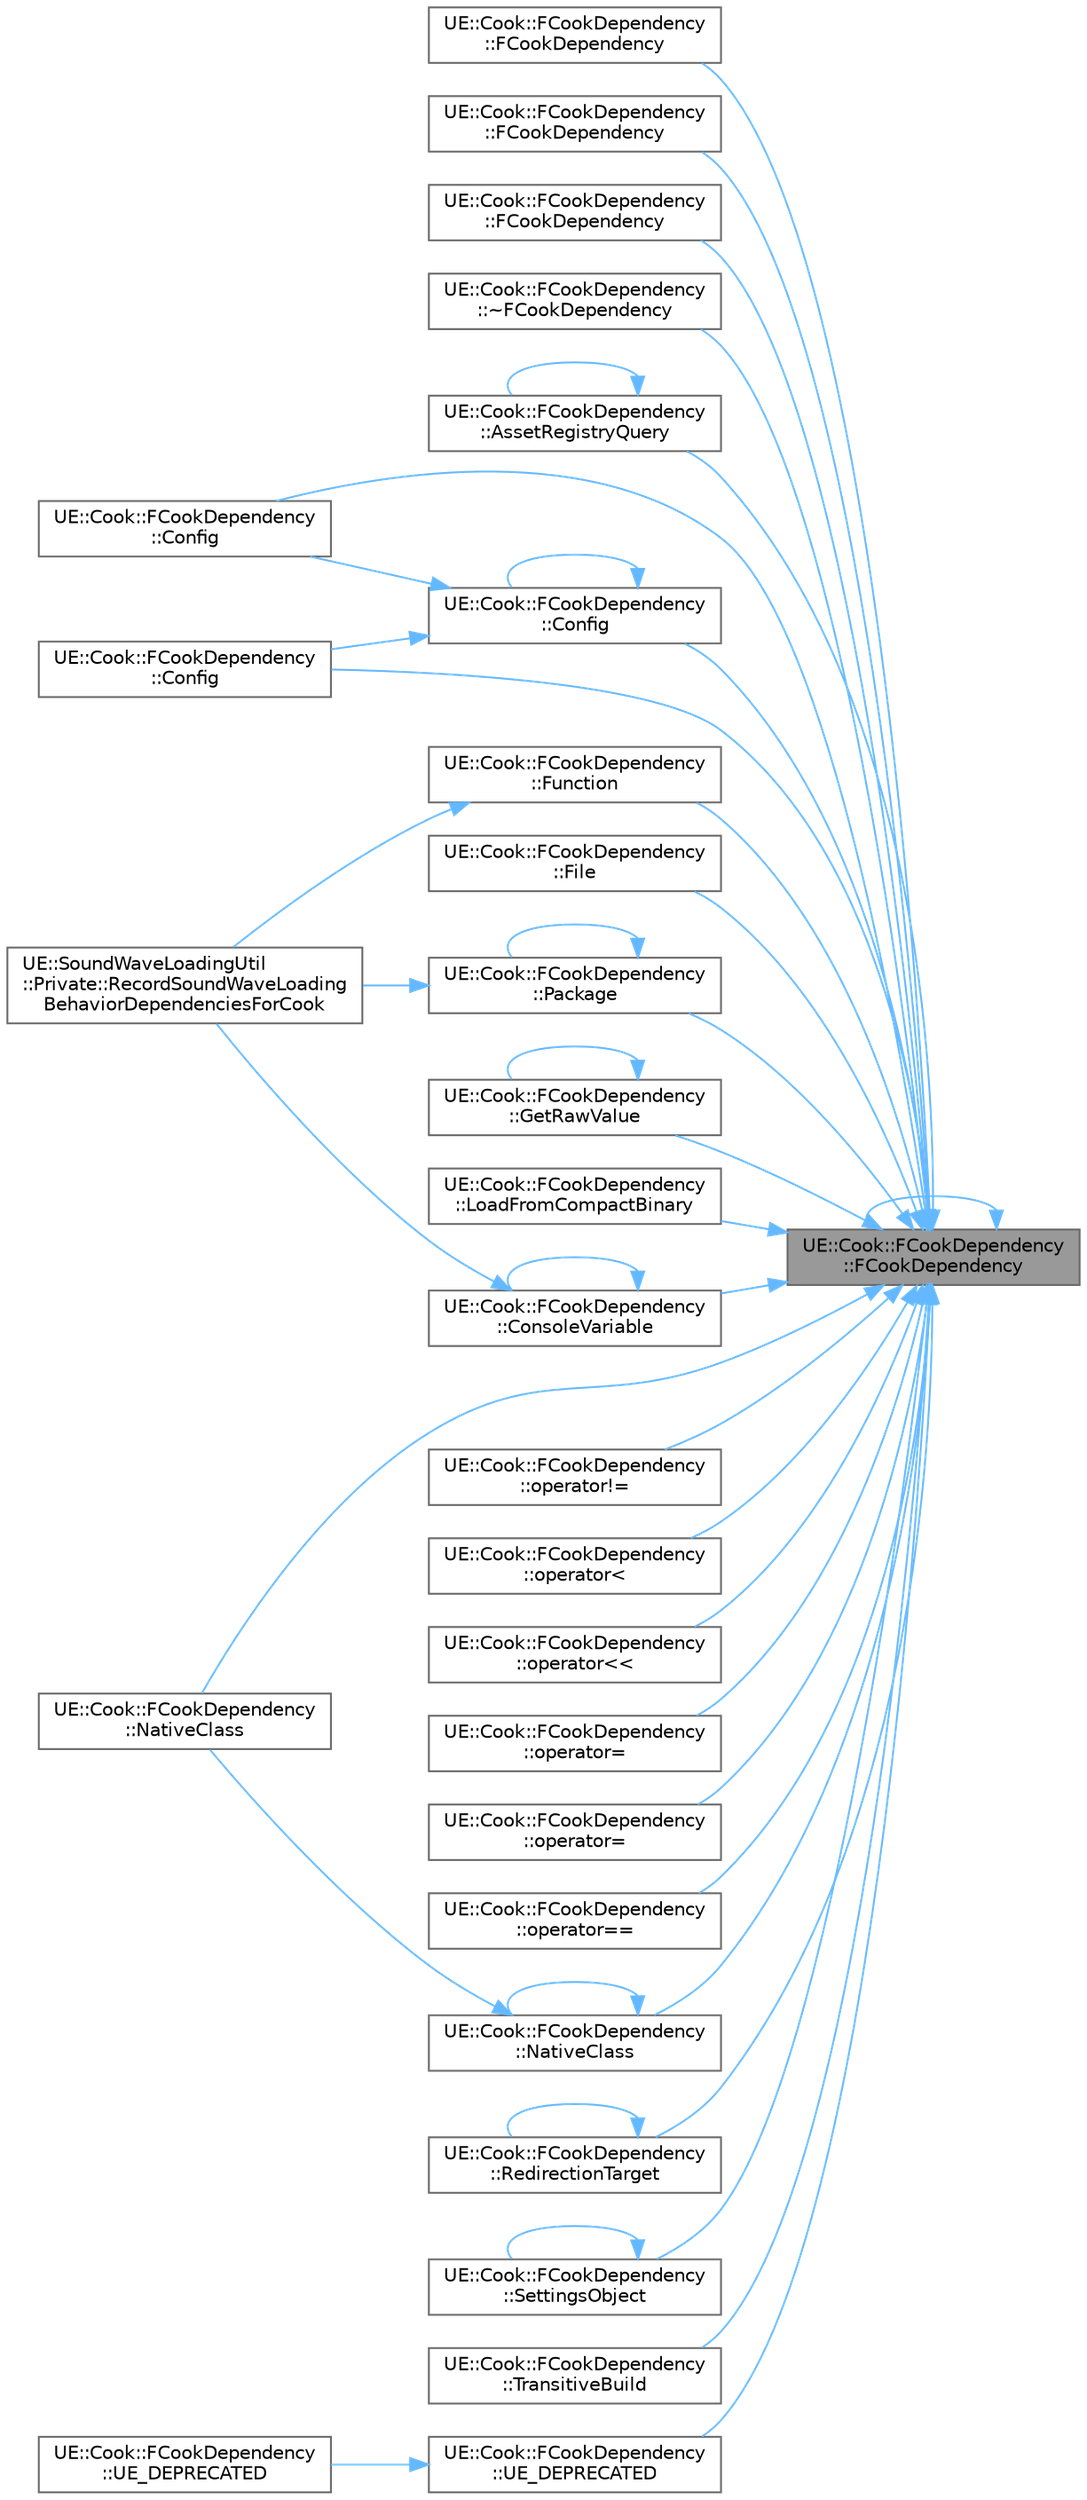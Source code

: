 digraph "UE::Cook::FCookDependency::FCookDependency"
{
 // INTERACTIVE_SVG=YES
 // LATEX_PDF_SIZE
  bgcolor="transparent";
  edge [fontname=Helvetica,fontsize=10,labelfontname=Helvetica,labelfontsize=10];
  node [fontname=Helvetica,fontsize=10,shape=box,height=0.2,width=0.4];
  rankdir="RL";
  Node1 [id="Node000001",label="UE::Cook::FCookDependency\l::FCookDependency",height=0.2,width=0.4,color="gray40", fillcolor="grey60", style="filled", fontcolor="black",tooltip="Construct an empty dependency; it will never be invalidated."];
  Node1 -> Node1 [id="edge1_Node000001_Node000001",dir="back",color="steelblue1",style="solid",tooltip=" "];
  Node1 -> Node2 [id="edge2_Node000001_Node000002",dir="back",color="steelblue1",style="solid",tooltip=" "];
  Node2 [id="Node000002",label="UE::Cook::FCookDependency\l::FCookDependency",height=0.2,width=0.4,color="grey40", fillcolor="white", style="filled",URL="$d4/d80/classUE_1_1Cook_1_1FCookDependency.html#a350a93b10b80e4df2b8678ac2cab691c",tooltip=" "];
  Node1 -> Node3 [id="edge3_Node000001_Node000003",dir="back",color="steelblue1",style="solid",tooltip=" "];
  Node3 [id="Node000003",label="UE::Cook::FCookDependency\l::FCookDependency",height=0.2,width=0.4,color="grey40", fillcolor="white", style="filled",URL="$d4/d80/classUE_1_1Cook_1_1FCookDependency.html#a9fe8a1d637cd3aa1b1cd00f82919c3a0",tooltip=" "];
  Node1 -> Node4 [id="edge4_Node000001_Node000004",dir="back",color="steelblue1",style="solid",tooltip=" "];
  Node4 [id="Node000004",label="UE::Cook::FCookDependency\l::FCookDependency",height=0.2,width=0.4,color="grey40", fillcolor="white", style="filled",URL="$d4/d80/classUE_1_1Cook_1_1FCookDependency.html#a8193f493ec25eb15915a27a7e712bfbc",tooltip=" "];
  Node1 -> Node5 [id="edge5_Node000001_Node000005",dir="back",color="steelblue1",style="solid",tooltip=" "];
  Node5 [id="Node000005",label="UE::Cook::FCookDependency\l::~FCookDependency",height=0.2,width=0.4,color="grey40", fillcolor="white", style="filled",URL="$d4/d80/classUE_1_1Cook_1_1FCookDependency.html#a71791caa922cb1a4d194fddf0a8e4b50",tooltip=" "];
  Node1 -> Node6 [id="edge6_Node000001_Node000006",dir="back",color="steelblue1",style="solid",tooltip=" "];
  Node6 [id="Node000006",label="UE::Cook::FCookDependency\l::AssetRegistryQuery",height=0.2,width=0.4,color="grey40", fillcolor="white", style="filled",URL="$d4/d80/classUE_1_1Cook_1_1FCookDependency.html#aeaeb3489aaa53d9e50d740ff60edb82c",tooltip="Adds a dependency on the results reported by an AssetRegistry query."];
  Node6 -> Node6 [id="edge7_Node000006_Node000006",dir="back",color="steelblue1",style="solid",tooltip=" "];
  Node1 -> Node7 [id="edge8_Node000001_Node000007",dir="back",color="steelblue1",style="solid",tooltip=" "];
  Node7 [id="Node000007",label="UE::Cook::FCookDependency\l::Config",height=0.2,width=0.4,color="grey40", fillcolor="white", style="filled",URL="$d4/d80/classUE_1_1Cook_1_1FCookDependency.html#aef4deb570971041c49e46b1edbb9faa6",tooltip="Create a dependency on the value of a config variable, with LoadType=ConfigSystem and Platform=NAME_N..."];
  Node1 -> Node8 [id="edge9_Node000001_Node000008",dir="back",color="steelblue1",style="solid",tooltip=" "];
  Node8 [id="Node000008",label="UE::Cook::FCookDependency\l::Config",height=0.2,width=0.4,color="grey40", fillcolor="white", style="filled",URL="$d4/d80/classUE_1_1Cook_1_1FCookDependency.html#a7ff5d9f376045a7bdd17c623e68ef3c2",tooltip=" "];
  Node1 -> Node9 [id="edge10_Node000001_Node000009",dir="back",color="steelblue1",style="solid",tooltip=" "];
  Node9 [id="Node000009",label="UE::Cook::FCookDependency\l::Config",height=0.2,width=0.4,color="grey40", fillcolor="white", style="filled",URL="$d4/d80/classUE_1_1Cook_1_1FCookDependency.html#a80339680ff0fbe0812d2a251ed91f933",tooltip="Create a dependency on the value of a config variable."];
  Node9 -> Node7 [id="edge11_Node000009_Node000007",dir="back",color="steelblue1",style="solid",tooltip=" "];
  Node9 -> Node8 [id="edge12_Node000009_Node000008",dir="back",color="steelblue1",style="solid",tooltip=" "];
  Node9 -> Node9 [id="edge13_Node000009_Node000009",dir="back",color="steelblue1",style="solid",tooltip=" "];
  Node1 -> Node10 [id="edge14_Node000001_Node000010",dir="back",color="steelblue1",style="solid",tooltip=" "];
  Node10 [id="Node000010",label="UE::Cook::FCookDependency\l::ConsoleVariable",height=0.2,width=0.4,color="grey40", fillcolor="white", style="filled",URL="$d4/d80/classUE_1_1Cook_1_1FCookDependency.html#a5508a005d5bfea8b2c66f8e8b12e7188",tooltip="Create a dependency on the value of a cvar."];
  Node10 -> Node10 [id="edge15_Node000010_Node000010",dir="back",color="steelblue1",style="solid",tooltip=" "];
  Node10 -> Node11 [id="edge16_Node000010_Node000011",dir="back",color="steelblue1",style="solid",tooltip=" "];
  Node11 [id="Node000011",label="UE::SoundWaveLoadingUtil\l::Private::RecordSoundWaveLoading\lBehaviorDependenciesForCook",height=0.2,width=0.4,color="grey40", fillcolor="white", style="filled",URL="$da/da2/namespaceUE_1_1SoundWaveLoadingUtil_1_1Private.html#ae752a0d35e2f98daa5e5a04d289548ba",tooltip=" "];
  Node1 -> Node12 [id="edge17_Node000001_Node000012",dir="back",color="steelblue1",style="solid",tooltip=" "];
  Node12 [id="Node000012",label="UE::Cook::FCookDependency\l::File",height=0.2,width=0.4,color="grey40", fillcolor="white", style="filled",URL="$d4/d80/classUE_1_1Cook_1_1FCookDependency.html#a391e8078ee84e9f3ed6778aa9cec56b1",tooltip="Create a dependency on the contents of the file."];
  Node1 -> Node13 [id="edge18_Node000001_Node000013",dir="back",color="steelblue1",style="solid",tooltip=" "];
  Node13 [id="Node000013",label="UE::Cook::FCookDependency\l::Function",height=0.2,width=0.4,color="grey40", fillcolor="white", style="filled",URL="$d4/d80/classUE_1_1Cook_1_1FCookDependency.html#afa343f16b57850e48459431db7d3182d",tooltip="Create a dependency on a call to the specified function with the given arguments."];
  Node13 -> Node11 [id="edge19_Node000013_Node000011",dir="back",color="steelblue1",style="solid",tooltip=" "];
  Node1 -> Node14 [id="edge20_Node000001_Node000014",dir="back",color="steelblue1",style="solid",tooltip=" "];
  Node14 [id="Node000014",label="UE::Cook::FCookDependency\l::GetRawValue",height=0.2,width=0.4,color="grey40", fillcolor="white", style="filled",URL="$d4/d80/classUE_1_1Cook_1_1FCookDependency.html#aa83393a4cb63110602c92467fc3bda0c",tooltip="Returns the value of the dependency."];
  Node14 -> Node14 [id="edge21_Node000014_Node000014",dir="back",color="steelblue1",style="solid",tooltip=" "];
  Node1 -> Node15 [id="edge22_Node000001_Node000015",dir="back",color="steelblue1",style="solid",tooltip=" "];
  Node15 [id="Node000015",label="UE::Cook::FCookDependency\l::LoadFromCompactBinary",height=0.2,width=0.4,color="grey40", fillcolor="white", style="filled",URL="$d4/d80/classUE_1_1Cook_1_1FCookDependency.html#af7dfdc147cbe955156ccc4f4a67a9491",tooltip="Public hidden friend for LoadFromCompactBinary."];
  Node1 -> Node16 [id="edge23_Node000001_Node000016",dir="back",color="steelblue1",style="solid",tooltip=" "];
  Node16 [id="Node000016",label="UE::Cook::FCookDependency\l::NativeClass",height=0.2,width=0.4,color="grey40", fillcolor="white", style="filled",URL="$d4/d80/classUE_1_1Cook_1_1FCookDependency.html#a60254f2a35e36420f8c9f7ec86a04b25",tooltip="Adds a dependency on the class schema of a nativeclass."];
  Node16 -> Node16 [id="edge24_Node000016_Node000016",dir="back",color="steelblue1",style="solid",tooltip=" "];
  Node16 -> Node17 [id="edge25_Node000016_Node000017",dir="back",color="steelblue1",style="solid",tooltip=" "];
  Node17 [id="Node000017",label="UE::Cook::FCookDependency\l::NativeClass",height=0.2,width=0.4,color="grey40", fillcolor="white", style="filled",URL="$d4/d80/classUE_1_1Cook_1_1FCookDependency.html#a188b213c5354564b08a211ed5672376b",tooltip=" "];
  Node1 -> Node17 [id="edge26_Node000001_Node000017",dir="back",color="steelblue1",style="solid",tooltip=" "];
  Node1 -> Node18 [id="edge27_Node000001_Node000018",dir="back",color="steelblue1",style="solid",tooltip=" "];
  Node18 [id="Node000018",label="UE::Cook::FCookDependency\l::operator!=",height=0.2,width=0.4,color="grey40", fillcolor="white", style="filled",URL="$d4/d80/classUE_1_1Cook_1_1FCookDependency.html#a1dfd26cbdcdc1e3c661612783ae4200b",tooltip=" "];
  Node1 -> Node19 [id="edge28_Node000001_Node000019",dir="back",color="steelblue1",style="solid",tooltip=" "];
  Node19 [id="Node000019",label="UE::Cook::FCookDependency\l::operator\<",height=0.2,width=0.4,color="grey40", fillcolor="white", style="filled",URL="$d4/d80/classUE_1_1Cook_1_1FCookDependency.html#a195b9065d825b1ba3f913306a3dac17f",tooltip="Comparison operator for e.g."];
  Node1 -> Node20 [id="edge29_Node000001_Node000020",dir="back",color="steelblue1",style="solid",tooltip=" "];
  Node20 [id="Node000020",label="UE::Cook::FCookDependency\l::operator\<\<",height=0.2,width=0.4,color="grey40", fillcolor="white", style="filled",URL="$d4/d80/classUE_1_1Cook_1_1FCookDependency.html#a4e2dd4c9057cebb0c1cf45960bf1b1c0",tooltip="Public hidden friend for operator<< into an FCbWriter."];
  Node1 -> Node21 [id="edge30_Node000001_Node000021",dir="back",color="steelblue1",style="solid",tooltip=" "];
  Node21 [id="Node000021",label="UE::Cook::FCookDependency\l::operator=",height=0.2,width=0.4,color="grey40", fillcolor="white", style="filled",URL="$d4/d80/classUE_1_1Cook_1_1FCookDependency.html#a186f40c6050b09a6a6b8d80230bd2bb3",tooltip=" "];
  Node1 -> Node22 [id="edge31_Node000001_Node000022",dir="back",color="steelblue1",style="solid",tooltip=" "];
  Node22 [id="Node000022",label="UE::Cook::FCookDependency\l::operator=",height=0.2,width=0.4,color="grey40", fillcolor="white", style="filled",URL="$d4/d80/classUE_1_1Cook_1_1FCookDependency.html#a9f9374227346c3865a03a0296c2f64cf",tooltip=" "];
  Node1 -> Node23 [id="edge32_Node000001_Node000023",dir="back",color="steelblue1",style="solid",tooltip=" "];
  Node23 [id="Node000023",label="UE::Cook::FCookDependency\l::operator==",height=0.2,width=0.4,color="grey40", fillcolor="white", style="filled",URL="$d4/d80/classUE_1_1Cook_1_1FCookDependency.html#aa283e34ba39db3ee9b4c6f148fe3f865",tooltip="Equality operator for uniqueness testing."];
  Node1 -> Node24 [id="edge33_Node000001_Node000024",dir="back",color="steelblue1",style="solid",tooltip=" "];
  Node24 [id="Node000024",label="UE::Cook::FCookDependency\l::Package",height=0.2,width=0.4,color="grey40", fillcolor="white", style="filled",URL="$d4/d80/classUE_1_1Cook_1_1FCookDependency.html#a9a252f4d4f7d38a87499362b8f616784",tooltip="Create a build dependency on the contents of a package."];
  Node24 -> Node24 [id="edge34_Node000024_Node000024",dir="back",color="steelblue1",style="solid",tooltip=" "];
  Node24 -> Node11 [id="edge35_Node000024_Node000011",dir="back",color="steelblue1",style="solid",tooltip=" "];
  Node1 -> Node25 [id="edge36_Node000001_Node000025",dir="back",color="steelblue1",style="solid",tooltip=" "];
  Node25 [id="Node000025",label="UE::Cook::FCookDependency\l::RedirectionTarget",height=0.2,width=0.4,color="grey40", fillcolor="white", style="filled",URL="$d4/d80/classUE_1_1Cook_1_1FCookDependency.html#a93a50ce23cbea91d91eadbc77ffce575",tooltip="Adds a dependency on the ObjectRedirectors and CoreRedirects that affect the given PackageName."];
  Node25 -> Node25 [id="edge37_Node000025_Node000025",dir="back",color="steelblue1",style="solid",tooltip=" "];
  Node1 -> Node26 [id="edge38_Node000001_Node000026",dir="back",color="steelblue1",style="solid",tooltip=" "];
  Node26 [id="Node000026",label="UE::Cook::FCookDependency\l::SettingsObject",height=0.2,width=0.4,color="grey40", fillcolor="white", style="filled",URL="$d4/d80/classUE_1_1Cook_1_1FCookDependency.html#ab7536c8edf44d39d771a29e168143ca8",tooltip="Adds a dependency on the config values and class schema of a settings object."];
  Node26 -> Node26 [id="edge39_Node000026_Node000026",dir="back",color="steelblue1",style="solid",tooltip=" "];
  Node1 -> Node27 [id="edge40_Node000001_Node000027",dir="back",color="steelblue1",style="solid",tooltip=" "];
  Node27 [id="Node000027",label="UE::Cook::FCookDependency\l::TransitiveBuild",height=0.2,width=0.4,color="grey40", fillcolor="white", style="filled",URL="$d4/d80/classUE_1_1Cook_1_1FCookDependency.html#acfae5d43c94d12797df181330769ac1c",tooltip="Create a transitive build dependency on another package."];
  Node1 -> Node28 [id="edge41_Node000001_Node000028",dir="back",color="steelblue1",style="solid",tooltip=" "];
  Node28 [id="Node000028",label="UE::Cook::FCookDependency\l::UE_DEPRECATED",height=0.2,width=0.4,color="grey40", fillcolor="white", style="filled",URL="$d4/d80/classUE_1_1Cook_1_1FCookDependency.html#a28f6c312e01e22857b9c27b00033dc5b",tooltip=" "];
  Node28 -> Node29 [id="edge42_Node000028_Node000029",dir="back",color="steelblue1",style="solid",tooltip=" "];
  Node29 [id="Node000029",label="UE::Cook::FCookDependency\l::UE_DEPRECATED",height=0.2,width=0.4,color="grey40", fillcolor="white", style="filled",URL="$d4/d80/classUE_1_1Cook_1_1FCookDependency.html#a040a5507ad61769ab0671fd5c7e4f112",tooltip=" "];
}
